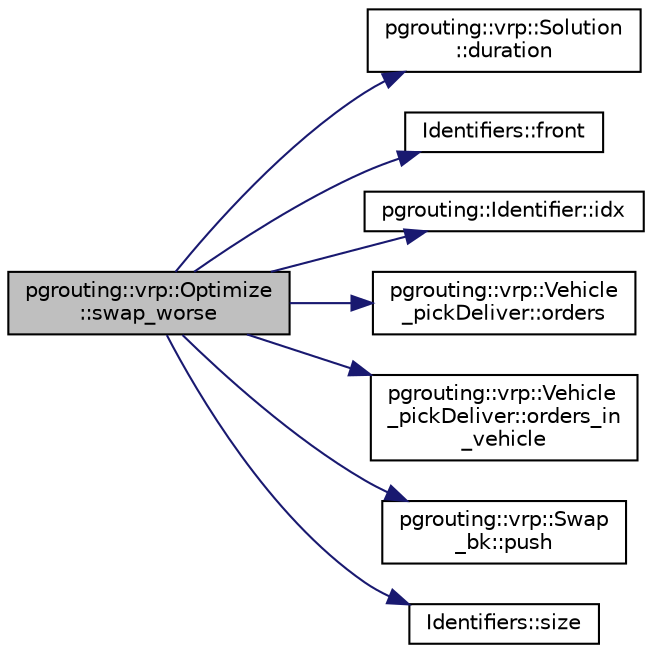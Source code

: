 digraph "pgrouting::vrp::Optimize::swap_worse"
{
  edge [fontname="Helvetica",fontsize="10",labelfontname="Helvetica",labelfontsize="10"];
  node [fontname="Helvetica",fontsize="10",shape=record];
  rankdir="LR";
  Node1 [label="pgrouting::vrp::Optimize\l::swap_worse",height=0.2,width=0.4,color="black", fillcolor="grey75", style="filled" fontcolor="black"];
  Node1 -> Node2 [color="midnightblue",fontsize="10",style="solid",fontname="Helvetica"];
  Node2 [label="pgrouting::vrp::Solution\l::duration",height=0.2,width=0.4,color="black", fillcolor="white", style="filled",URL="$classpgrouting_1_1vrp_1_1Solution.html#a2bda1f2451fe1c361b76d1ee9a1ba732"];
  Node1 -> Node3 [color="midnightblue",fontsize="10",style="solid",fontname="Helvetica"];
  Node3 [label="Identifiers::front",height=0.2,width=0.4,color="black", fillcolor="white", style="filled",URL="$classIdentifiers.html#ac85cf83ff216a673caa44eeebf4078ef"];
  Node1 -> Node4 [color="midnightblue",fontsize="10",style="solid",fontname="Helvetica"];
  Node4 [label="pgrouting::Identifier::idx",height=0.2,width=0.4,color="black", fillcolor="white", style="filled",URL="$classpgrouting_1_1Identifier.html#a8a62909e1ef823d91e630c53132c14e6"];
  Node1 -> Node5 [color="midnightblue",fontsize="10",style="solid",fontname="Helvetica"];
  Node5 [label="pgrouting::vrp::Vehicle\l_pickDeliver::orders",height=0.2,width=0.4,color="black", fillcolor="white", style="filled",URL="$classpgrouting_1_1vrp_1_1Vehicle__pickDeliver.html#a00be9b14d548b9bb959baf395fec7e62"];
  Node1 -> Node6 [color="midnightblue",fontsize="10",style="solid",fontname="Helvetica"];
  Node6 [label="pgrouting::vrp::Vehicle\l_pickDeliver::orders_in\l_vehicle",height=0.2,width=0.4,color="black", fillcolor="white", style="filled",URL="$classpgrouting_1_1vrp_1_1Vehicle__pickDeliver.html#ae87fb8e4e4c97f347190916044877f06"];
  Node1 -> Node7 [color="midnightblue",fontsize="10",style="solid",fontname="Helvetica"];
  Node7 [label="pgrouting::vrp::Swap\l_bk::push",height=0.2,width=0.4,color="black", fillcolor="white", style="filled",URL="$classpgrouting_1_1vrp_1_1Swap__bk.html#a6bb9fa31052b85492c5499378f76b2c2"];
  Node1 -> Node8 [color="midnightblue",fontsize="10",style="solid",fontname="Helvetica"];
  Node8 [label="Identifiers::size",height=0.2,width=0.4,color="black", fillcolor="white", style="filled",URL="$classIdentifiers.html#a17cdab4d4ac56ffbea0c6bf1a19b0f47"];
}

